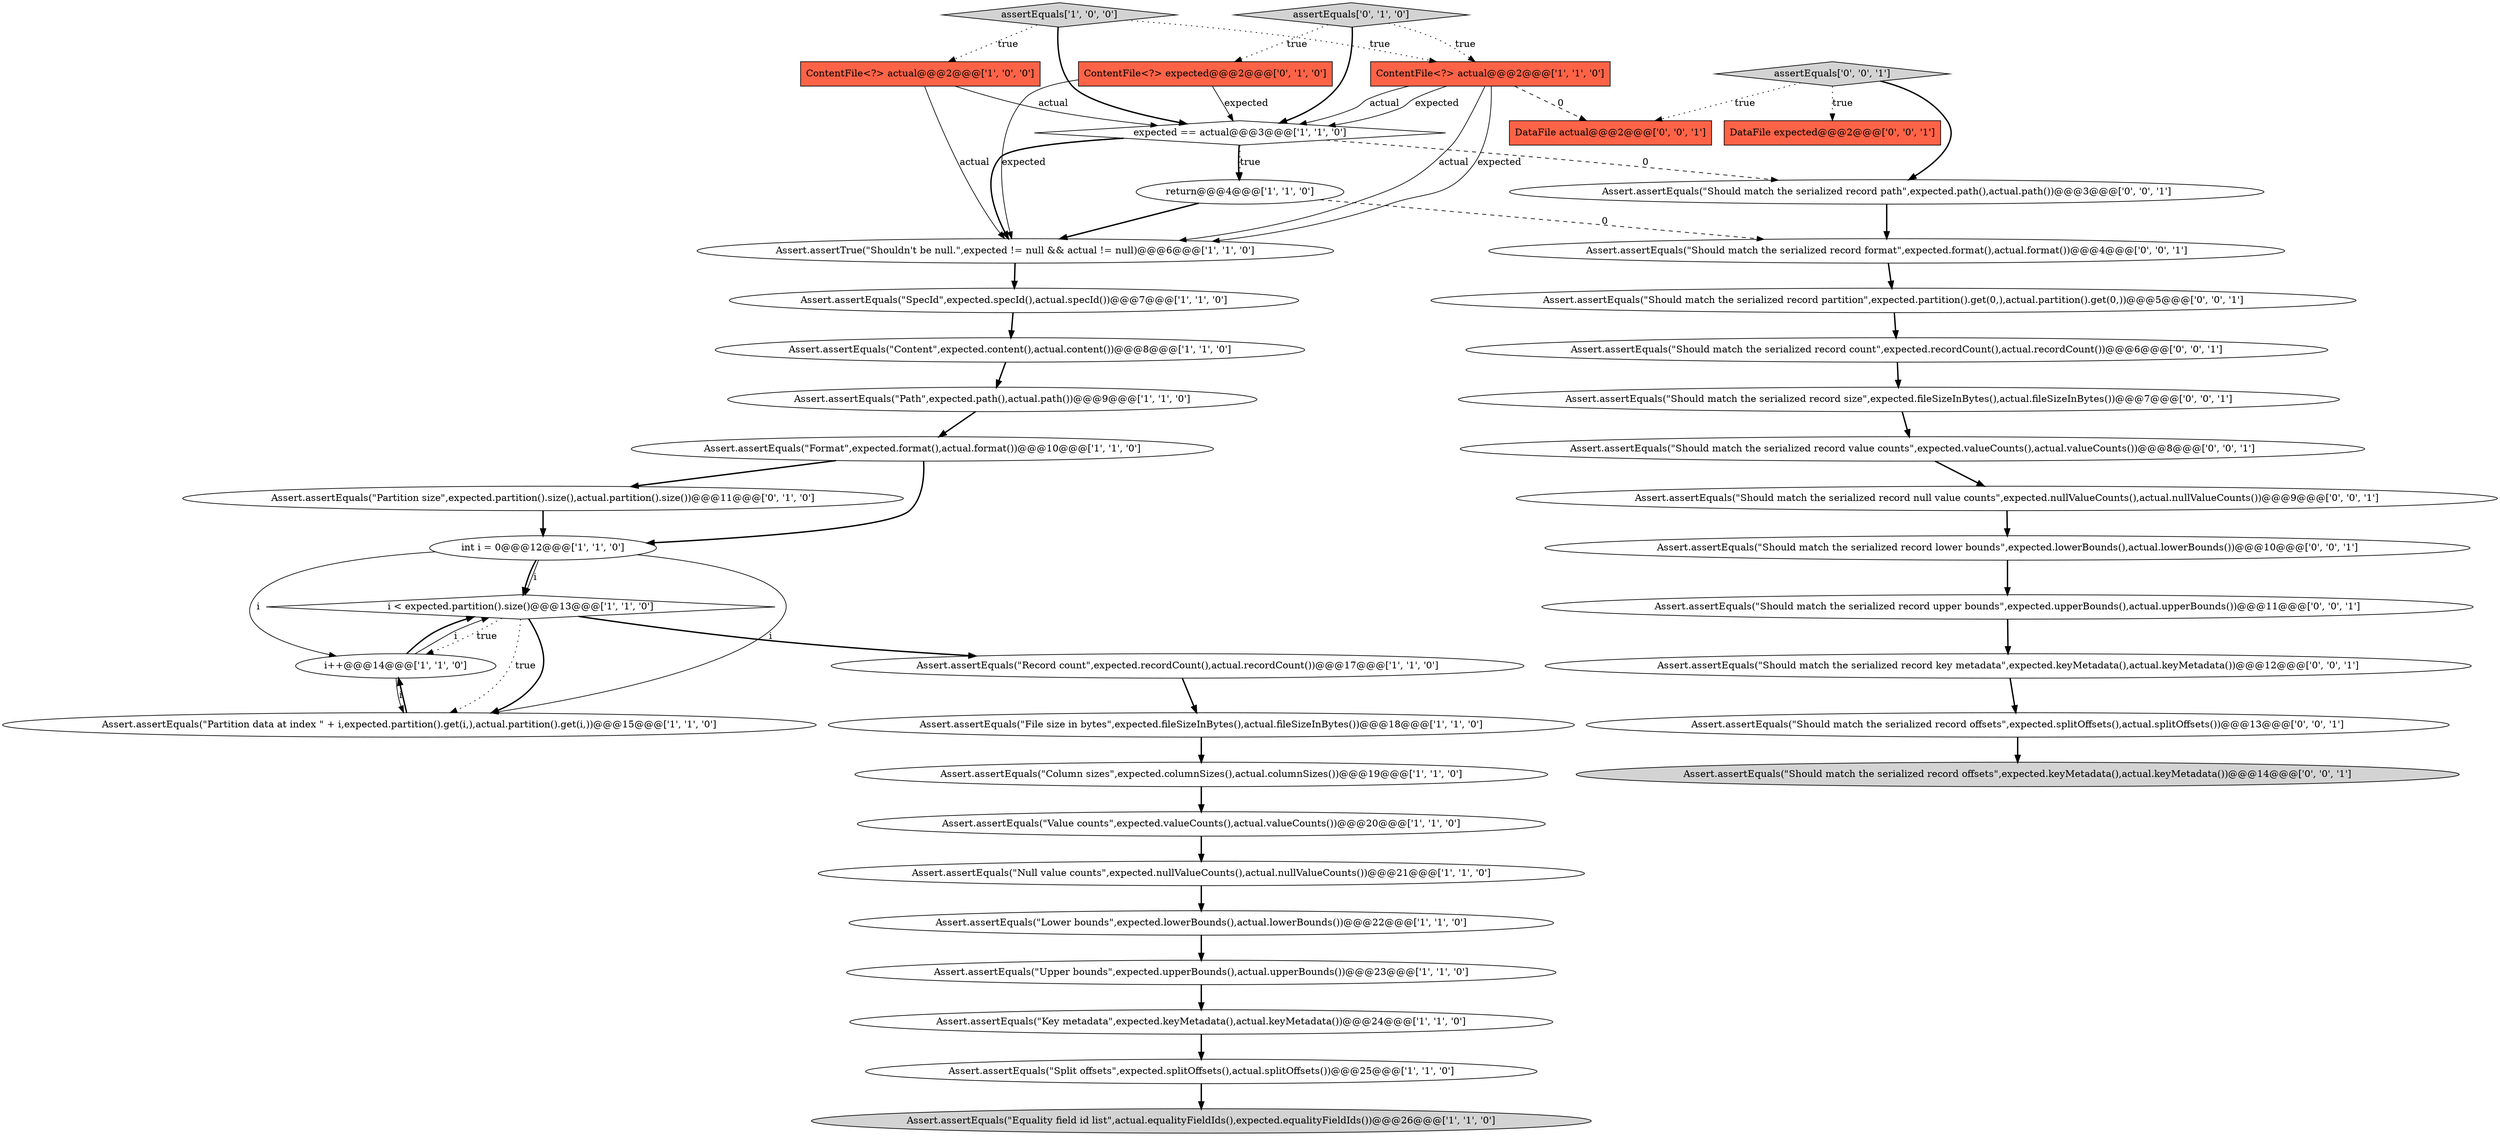 digraph {
5 [style = filled, label = "Assert.assertEquals(\"Null value counts\",expected.nullValueCounts(),actual.nullValueCounts())@@@21@@@['1', '1', '0']", fillcolor = white, shape = ellipse image = "AAA0AAABBB1BBB"];
18 [style = filled, label = "assertEquals['1', '0', '0']", fillcolor = lightgray, shape = diamond image = "AAA0AAABBB1BBB"];
2 [style = filled, label = "Assert.assertEquals(\"File size in bytes\",expected.fileSizeInBytes(),actual.fileSizeInBytes())@@@18@@@['1', '1', '0']", fillcolor = white, shape = ellipse image = "AAA0AAABBB1BBB"];
36 [style = filled, label = "Assert.assertEquals(\"Should match the serialized record value counts\",expected.valueCounts(),actual.valueCounts())@@@8@@@['0', '0', '1']", fillcolor = white, shape = ellipse image = "AAA0AAABBB3BBB"];
8 [style = filled, label = "i++@@@14@@@['1', '1', '0']", fillcolor = white, shape = ellipse image = "AAA0AAABBB1BBB"];
32 [style = filled, label = "Assert.assertEquals(\"Should match the serialized record size\",expected.fileSizeInBytes(),actual.fileSizeInBytes())@@@7@@@['0', '0', '1']", fillcolor = white, shape = ellipse image = "AAA0AAABBB3BBB"];
26 [style = filled, label = "assertEquals['0', '1', '0']", fillcolor = lightgray, shape = diamond image = "AAA0AAABBB2BBB"];
16 [style = filled, label = "Assert.assertEquals(\"Partition data at index \" + i,expected.partition().get(i,),actual.partition().get(i,))@@@15@@@['1', '1', '0']", fillcolor = white, shape = ellipse image = "AAA0AAABBB1BBB"];
1 [style = filled, label = "Assert.assertTrue(\"Shouldn't be null.\",expected != null && actual != null)@@@6@@@['1', '1', '0']", fillcolor = white, shape = ellipse image = "AAA0AAABBB1BBB"];
14 [style = filled, label = "Assert.assertEquals(\"Upper bounds\",expected.upperBounds(),actual.upperBounds())@@@23@@@['1', '1', '0']", fillcolor = white, shape = ellipse image = "AAA0AAABBB1BBB"];
21 [style = filled, label = "Assert.assertEquals(\"Path\",expected.path(),actual.path())@@@9@@@['1', '1', '0']", fillcolor = white, shape = ellipse image = "AAA0AAABBB1BBB"];
39 [style = filled, label = "Assert.assertEquals(\"Should match the serialized record count\",expected.recordCount(),actual.recordCount())@@@6@@@['0', '0', '1']", fillcolor = white, shape = ellipse image = "AAA0AAABBB3BBB"];
30 [style = filled, label = "DataFile actual@@@2@@@['0', '0', '1']", fillcolor = tomato, shape = box image = "AAA0AAABBB3BBB"];
12 [style = filled, label = "Assert.assertEquals(\"Value counts\",expected.valueCounts(),actual.valueCounts())@@@20@@@['1', '1', '0']", fillcolor = white, shape = ellipse image = "AAA0AAABBB1BBB"];
15 [style = filled, label = "Assert.assertEquals(\"Content\",expected.content(),actual.content())@@@8@@@['1', '1', '0']", fillcolor = white, shape = ellipse image = "AAA0AAABBB1BBB"];
10 [style = filled, label = "Assert.assertEquals(\"Equality field id list\",actual.equalityFieldIds(),expected.equalityFieldIds())@@@26@@@['1', '1', '0']", fillcolor = lightgray, shape = ellipse image = "AAA0AAABBB1BBB"];
41 [style = filled, label = "Assert.assertEquals(\"Should match the serialized record null value counts\",expected.nullValueCounts(),actual.nullValueCounts())@@@9@@@['0', '0', '1']", fillcolor = white, shape = ellipse image = "AAA0AAABBB3BBB"];
27 [style = filled, label = "Assert.assertEquals(\"Should match the serialized record format\",expected.format(),actual.format())@@@4@@@['0', '0', '1']", fillcolor = white, shape = ellipse image = "AAA0AAABBB3BBB"];
20 [style = filled, label = "Assert.assertEquals(\"Split offsets\",expected.splitOffsets(),actual.splitOffsets())@@@25@@@['1', '1', '0']", fillcolor = white, shape = ellipse image = "AAA0AAABBB1BBB"];
29 [style = filled, label = "DataFile expected@@@2@@@['0', '0', '1']", fillcolor = tomato, shape = box image = "AAA0AAABBB3BBB"];
25 [style = filled, label = "Assert.assertEquals(\"Partition size\",expected.partition().size(),actual.partition().size())@@@11@@@['0', '1', '0']", fillcolor = white, shape = ellipse image = "AAA1AAABBB2BBB"];
3 [style = filled, label = "Assert.assertEquals(\"Lower bounds\",expected.lowerBounds(),actual.lowerBounds())@@@22@@@['1', '1', '0']", fillcolor = white, shape = ellipse image = "AAA0AAABBB1BBB"];
7 [style = filled, label = "Assert.assertEquals(\"Key metadata\",expected.keyMetadata(),actual.keyMetadata())@@@24@@@['1', '1', '0']", fillcolor = white, shape = ellipse image = "AAA0AAABBB1BBB"];
34 [style = filled, label = "Assert.assertEquals(\"Should match the serialized record partition\",expected.partition().get(0,),actual.partition().get(0,))@@@5@@@['0', '0', '1']", fillcolor = white, shape = ellipse image = "AAA0AAABBB3BBB"];
31 [style = filled, label = "Assert.assertEquals(\"Should match the serialized record offsets\",expected.keyMetadata(),actual.keyMetadata())@@@14@@@['0', '0', '1']", fillcolor = lightgray, shape = ellipse image = "AAA0AAABBB3BBB"];
13 [style = filled, label = "Assert.assertEquals(\"Column sizes\",expected.columnSizes(),actual.columnSizes())@@@19@@@['1', '1', '0']", fillcolor = white, shape = ellipse image = "AAA0AAABBB1BBB"];
17 [style = filled, label = "i < expected.partition().size()@@@13@@@['1', '1', '0']", fillcolor = white, shape = diamond image = "AAA0AAABBB1BBB"];
6 [style = filled, label = "return@@@4@@@['1', '1', '0']", fillcolor = white, shape = ellipse image = "AAA0AAABBB1BBB"];
24 [style = filled, label = "ContentFile<?> expected@@@2@@@['0', '1', '0']", fillcolor = tomato, shape = box image = "AAA0AAABBB2BBB"];
9 [style = filled, label = "Assert.assertEquals(\"SpecId\",expected.specId(),actual.specId())@@@7@@@['1', '1', '0']", fillcolor = white, shape = ellipse image = "AAA0AAABBB1BBB"];
33 [style = filled, label = "Assert.assertEquals(\"Should match the serialized record key metadata\",expected.keyMetadata(),actual.keyMetadata())@@@12@@@['0', '0', '1']", fillcolor = white, shape = ellipse image = "AAA0AAABBB3BBB"];
23 [style = filled, label = "Assert.assertEquals(\"Record count\",expected.recordCount(),actual.recordCount())@@@17@@@['1', '1', '0']", fillcolor = white, shape = ellipse image = "AAA0AAABBB1BBB"];
40 [style = filled, label = "assertEquals['0', '0', '1']", fillcolor = lightgray, shape = diamond image = "AAA0AAABBB3BBB"];
37 [style = filled, label = "Assert.assertEquals(\"Should match the serialized record lower bounds\",expected.lowerBounds(),actual.lowerBounds())@@@10@@@['0', '0', '1']", fillcolor = white, shape = ellipse image = "AAA0AAABBB3BBB"];
11 [style = filled, label = "expected == actual@@@3@@@['1', '1', '0']", fillcolor = white, shape = diamond image = "AAA0AAABBB1BBB"];
0 [style = filled, label = "ContentFile<?> actual@@@2@@@['1', '0', '0']", fillcolor = tomato, shape = box image = "AAA0AAABBB1BBB"];
4 [style = filled, label = "int i = 0@@@12@@@['1', '1', '0']", fillcolor = white, shape = ellipse image = "AAA0AAABBB1BBB"];
35 [style = filled, label = "Assert.assertEquals(\"Should match the serialized record upper bounds\",expected.upperBounds(),actual.upperBounds())@@@11@@@['0', '0', '1']", fillcolor = white, shape = ellipse image = "AAA0AAABBB3BBB"];
22 [style = filled, label = "Assert.assertEquals(\"Format\",expected.format(),actual.format())@@@10@@@['1', '1', '0']", fillcolor = white, shape = ellipse image = "AAA0AAABBB1BBB"];
19 [style = filled, label = "ContentFile<?> actual@@@2@@@['1', '1', '0']", fillcolor = tomato, shape = box image = "AAA0AAABBB1BBB"];
28 [style = filled, label = "Assert.assertEquals(\"Should match the serialized record path\",expected.path(),actual.path())@@@3@@@['0', '0', '1']", fillcolor = white, shape = ellipse image = "AAA0AAABBB3BBB"];
38 [style = filled, label = "Assert.assertEquals(\"Should match the serialized record offsets\",expected.splitOffsets(),actual.splitOffsets())@@@13@@@['0', '0', '1']", fillcolor = white, shape = ellipse image = "AAA0AAABBB3BBB"];
23->2 [style = bold, label=""];
35->33 [style = bold, label=""];
14->7 [style = bold, label=""];
3->14 [style = bold, label=""];
19->11 [style = solid, label="actual"];
1->9 [style = bold, label=""];
17->16 [style = dotted, label="true"];
21->22 [style = bold, label=""];
20->10 [style = bold, label=""];
41->37 [style = bold, label=""];
0->11 [style = solid, label="actual"];
8->16 [style = solid, label="i"];
40->29 [style = dotted, label="true"];
19->1 [style = solid, label="actual"];
24->11 [style = solid, label="expected"];
24->1 [style = solid, label="expected"];
2->13 [style = bold, label=""];
37->35 [style = bold, label=""];
40->28 [style = bold, label=""];
16->8 [style = bold, label=""];
9->15 [style = bold, label=""];
39->32 [style = bold, label=""];
11->1 [style = bold, label=""];
15->21 [style = bold, label=""];
4->17 [style = bold, label=""];
4->17 [style = solid, label="i"];
11->6 [style = bold, label=""];
8->17 [style = bold, label=""];
7->20 [style = bold, label=""];
4->8 [style = solid, label="i"];
0->1 [style = solid, label="actual"];
19->30 [style = dashed, label="0"];
11->28 [style = dashed, label="0"];
32->36 [style = bold, label=""];
28->27 [style = bold, label=""];
36->41 [style = bold, label=""];
19->11 [style = solid, label="expected"];
13->12 [style = bold, label=""];
12->5 [style = bold, label=""];
25->4 [style = bold, label=""];
4->16 [style = solid, label="i"];
19->1 [style = solid, label="expected"];
26->24 [style = dotted, label="true"];
22->25 [style = bold, label=""];
26->11 [style = bold, label=""];
18->0 [style = dotted, label="true"];
11->6 [style = dotted, label="true"];
22->4 [style = bold, label=""];
18->19 [style = dotted, label="true"];
17->8 [style = dotted, label="true"];
33->38 [style = bold, label=""];
17->23 [style = bold, label=""];
38->31 [style = bold, label=""];
26->19 [style = dotted, label="true"];
5->3 [style = bold, label=""];
34->39 [style = bold, label=""];
8->17 [style = solid, label="i"];
27->34 [style = bold, label=""];
6->27 [style = dashed, label="0"];
17->16 [style = bold, label=""];
6->1 [style = bold, label=""];
18->11 [style = bold, label=""];
40->30 [style = dotted, label="true"];
}
